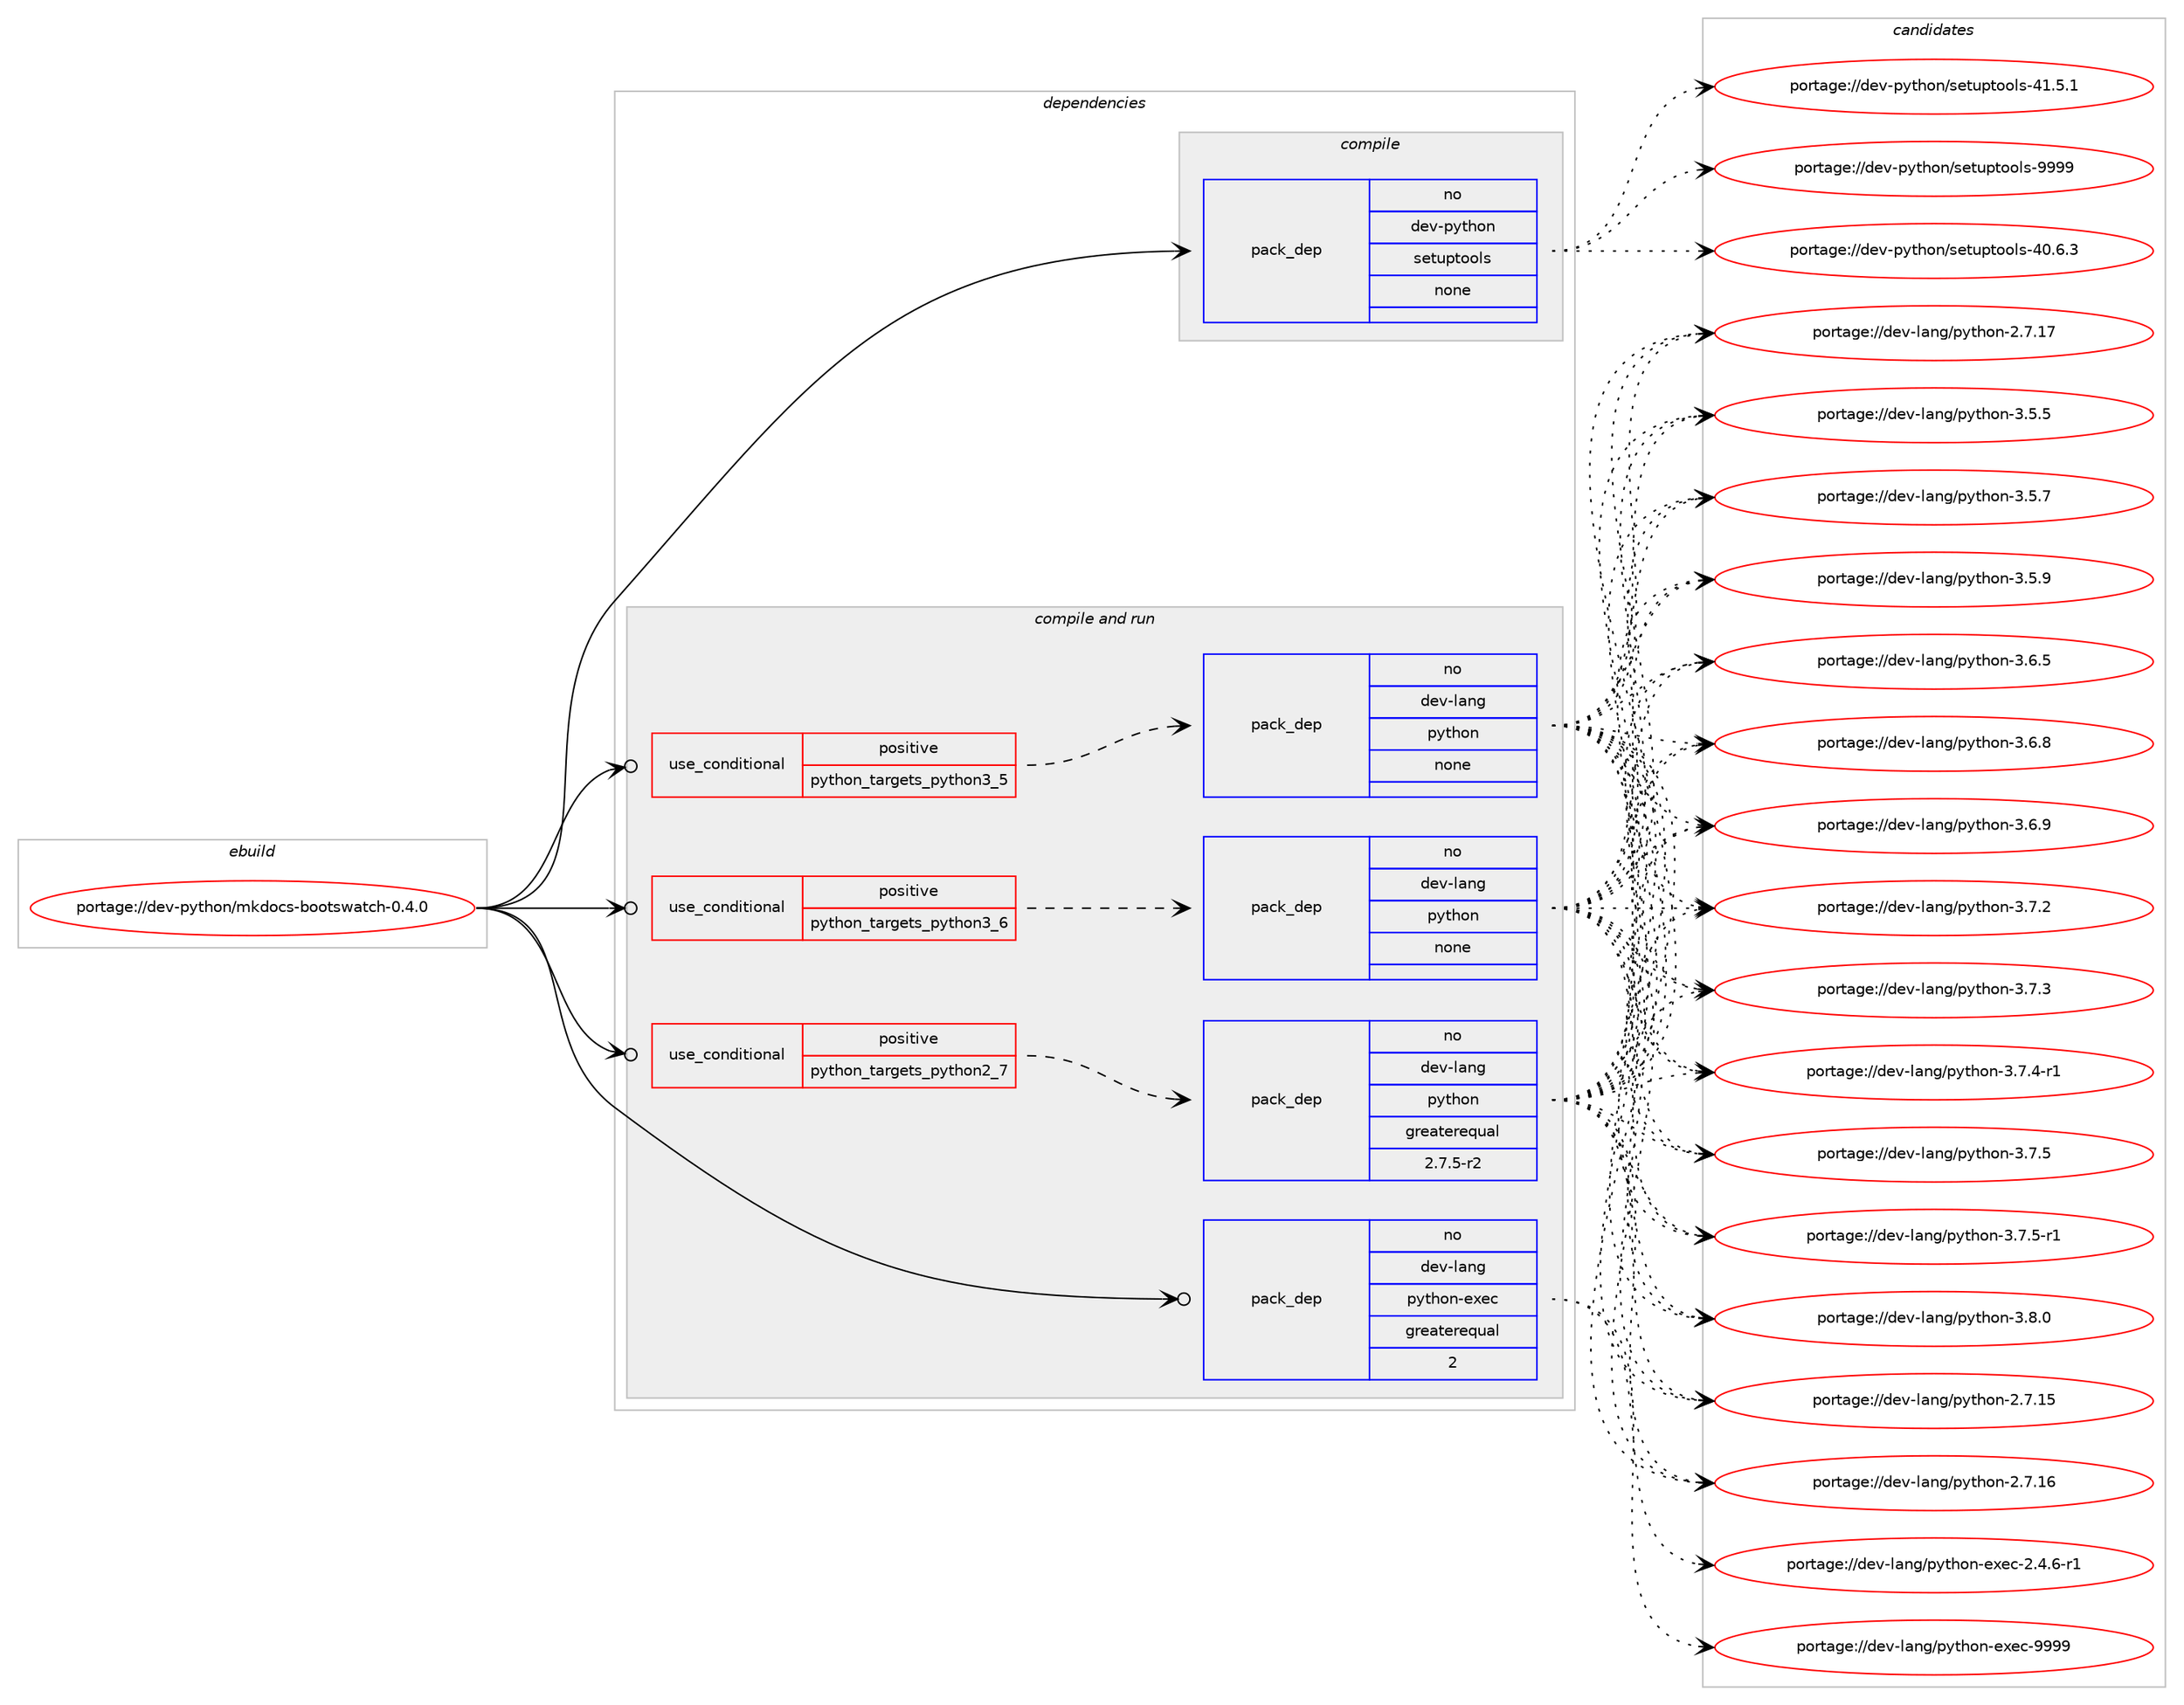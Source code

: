 digraph prolog {

# *************
# Graph options
# *************

newrank=true;
concentrate=true;
compound=true;
graph [rankdir=LR,fontname=Helvetica,fontsize=10,ranksep=1.5];#, ranksep=2.5, nodesep=0.2];
edge  [arrowhead=vee];
node  [fontname=Helvetica,fontsize=10];

# **********
# The ebuild
# **********

subgraph cluster_leftcol {
color=gray;
rank=same;
label=<<i>ebuild</i>>;
id [label="portage://dev-python/mkdocs-bootswatch-0.4.0", color=red, width=4, href="../dev-python/mkdocs-bootswatch-0.4.0.svg"];
}

# ****************
# The dependencies
# ****************

subgraph cluster_midcol {
color=gray;
label=<<i>dependencies</i>>;
subgraph cluster_compile {
fillcolor="#eeeeee";
style=filled;
label=<<i>compile</i>>;
subgraph pack114467 {
dependency149622 [label=<<TABLE BORDER="0" CELLBORDER="1" CELLSPACING="0" CELLPADDING="4" WIDTH="220"><TR><TD ROWSPAN="6" CELLPADDING="30">pack_dep</TD></TR><TR><TD WIDTH="110">no</TD></TR><TR><TD>dev-python</TD></TR><TR><TD>setuptools</TD></TR><TR><TD>none</TD></TR><TR><TD></TD></TR></TABLE>>, shape=none, color=blue];
}
id:e -> dependency149622:w [weight=20,style="solid",arrowhead="vee"];
}
subgraph cluster_compileandrun {
fillcolor="#eeeeee";
style=filled;
label=<<i>compile and run</i>>;
subgraph cond31829 {
dependency149623 [label=<<TABLE BORDER="0" CELLBORDER="1" CELLSPACING="0" CELLPADDING="4"><TR><TD ROWSPAN="3" CELLPADDING="10">use_conditional</TD></TR><TR><TD>positive</TD></TR><TR><TD>python_targets_python2_7</TD></TR></TABLE>>, shape=none, color=red];
subgraph pack114468 {
dependency149624 [label=<<TABLE BORDER="0" CELLBORDER="1" CELLSPACING="0" CELLPADDING="4" WIDTH="220"><TR><TD ROWSPAN="6" CELLPADDING="30">pack_dep</TD></TR><TR><TD WIDTH="110">no</TD></TR><TR><TD>dev-lang</TD></TR><TR><TD>python</TD></TR><TR><TD>greaterequal</TD></TR><TR><TD>2.7.5-r2</TD></TR></TABLE>>, shape=none, color=blue];
}
dependency149623:e -> dependency149624:w [weight=20,style="dashed",arrowhead="vee"];
}
id:e -> dependency149623:w [weight=20,style="solid",arrowhead="odotvee"];
subgraph cond31830 {
dependency149625 [label=<<TABLE BORDER="0" CELLBORDER="1" CELLSPACING="0" CELLPADDING="4"><TR><TD ROWSPAN="3" CELLPADDING="10">use_conditional</TD></TR><TR><TD>positive</TD></TR><TR><TD>python_targets_python3_5</TD></TR></TABLE>>, shape=none, color=red];
subgraph pack114469 {
dependency149626 [label=<<TABLE BORDER="0" CELLBORDER="1" CELLSPACING="0" CELLPADDING="4" WIDTH="220"><TR><TD ROWSPAN="6" CELLPADDING="30">pack_dep</TD></TR><TR><TD WIDTH="110">no</TD></TR><TR><TD>dev-lang</TD></TR><TR><TD>python</TD></TR><TR><TD>none</TD></TR><TR><TD></TD></TR></TABLE>>, shape=none, color=blue];
}
dependency149625:e -> dependency149626:w [weight=20,style="dashed",arrowhead="vee"];
}
id:e -> dependency149625:w [weight=20,style="solid",arrowhead="odotvee"];
subgraph cond31831 {
dependency149627 [label=<<TABLE BORDER="0" CELLBORDER="1" CELLSPACING="0" CELLPADDING="4"><TR><TD ROWSPAN="3" CELLPADDING="10">use_conditional</TD></TR><TR><TD>positive</TD></TR><TR><TD>python_targets_python3_6</TD></TR></TABLE>>, shape=none, color=red];
subgraph pack114470 {
dependency149628 [label=<<TABLE BORDER="0" CELLBORDER="1" CELLSPACING="0" CELLPADDING="4" WIDTH="220"><TR><TD ROWSPAN="6" CELLPADDING="30">pack_dep</TD></TR><TR><TD WIDTH="110">no</TD></TR><TR><TD>dev-lang</TD></TR><TR><TD>python</TD></TR><TR><TD>none</TD></TR><TR><TD></TD></TR></TABLE>>, shape=none, color=blue];
}
dependency149627:e -> dependency149628:w [weight=20,style="dashed",arrowhead="vee"];
}
id:e -> dependency149627:w [weight=20,style="solid",arrowhead="odotvee"];
subgraph pack114471 {
dependency149629 [label=<<TABLE BORDER="0" CELLBORDER="1" CELLSPACING="0" CELLPADDING="4" WIDTH="220"><TR><TD ROWSPAN="6" CELLPADDING="30">pack_dep</TD></TR><TR><TD WIDTH="110">no</TD></TR><TR><TD>dev-lang</TD></TR><TR><TD>python-exec</TD></TR><TR><TD>greaterequal</TD></TR><TR><TD>2</TD></TR></TABLE>>, shape=none, color=blue];
}
id:e -> dependency149629:w [weight=20,style="solid",arrowhead="odotvee"];
}
subgraph cluster_run {
fillcolor="#eeeeee";
style=filled;
label=<<i>run</i>>;
}
}

# **************
# The candidates
# **************

subgraph cluster_choices {
rank=same;
color=gray;
label=<<i>candidates</i>>;

subgraph choice114467 {
color=black;
nodesep=1;
choiceportage100101118451121211161041111104711510111611711211611111110811545524846544651 [label="portage://dev-python/setuptools-40.6.3", color=red, width=4,href="../dev-python/setuptools-40.6.3.svg"];
choiceportage100101118451121211161041111104711510111611711211611111110811545524946534649 [label="portage://dev-python/setuptools-41.5.1", color=red, width=4,href="../dev-python/setuptools-41.5.1.svg"];
choiceportage10010111845112121116104111110471151011161171121161111111081154557575757 [label="portage://dev-python/setuptools-9999", color=red, width=4,href="../dev-python/setuptools-9999.svg"];
dependency149622:e -> choiceportage100101118451121211161041111104711510111611711211611111110811545524846544651:w [style=dotted,weight="100"];
dependency149622:e -> choiceportage100101118451121211161041111104711510111611711211611111110811545524946534649:w [style=dotted,weight="100"];
dependency149622:e -> choiceportage10010111845112121116104111110471151011161171121161111111081154557575757:w [style=dotted,weight="100"];
}
subgraph choice114468 {
color=black;
nodesep=1;
choiceportage10010111845108971101034711212111610411111045504655464953 [label="portage://dev-lang/python-2.7.15", color=red, width=4,href="../dev-lang/python-2.7.15.svg"];
choiceportage10010111845108971101034711212111610411111045504655464954 [label="portage://dev-lang/python-2.7.16", color=red, width=4,href="../dev-lang/python-2.7.16.svg"];
choiceportage10010111845108971101034711212111610411111045504655464955 [label="portage://dev-lang/python-2.7.17", color=red, width=4,href="../dev-lang/python-2.7.17.svg"];
choiceportage100101118451089711010347112121116104111110455146534653 [label="portage://dev-lang/python-3.5.5", color=red, width=4,href="../dev-lang/python-3.5.5.svg"];
choiceportage100101118451089711010347112121116104111110455146534655 [label="portage://dev-lang/python-3.5.7", color=red, width=4,href="../dev-lang/python-3.5.7.svg"];
choiceportage100101118451089711010347112121116104111110455146534657 [label="portage://dev-lang/python-3.5.9", color=red, width=4,href="../dev-lang/python-3.5.9.svg"];
choiceportage100101118451089711010347112121116104111110455146544653 [label="portage://dev-lang/python-3.6.5", color=red, width=4,href="../dev-lang/python-3.6.5.svg"];
choiceportage100101118451089711010347112121116104111110455146544656 [label="portage://dev-lang/python-3.6.8", color=red, width=4,href="../dev-lang/python-3.6.8.svg"];
choiceportage100101118451089711010347112121116104111110455146544657 [label="portage://dev-lang/python-3.6.9", color=red, width=4,href="../dev-lang/python-3.6.9.svg"];
choiceportage100101118451089711010347112121116104111110455146554650 [label="portage://dev-lang/python-3.7.2", color=red, width=4,href="../dev-lang/python-3.7.2.svg"];
choiceportage100101118451089711010347112121116104111110455146554651 [label="portage://dev-lang/python-3.7.3", color=red, width=4,href="../dev-lang/python-3.7.3.svg"];
choiceportage1001011184510897110103471121211161041111104551465546524511449 [label="portage://dev-lang/python-3.7.4-r1", color=red, width=4,href="../dev-lang/python-3.7.4-r1.svg"];
choiceportage100101118451089711010347112121116104111110455146554653 [label="portage://dev-lang/python-3.7.5", color=red, width=4,href="../dev-lang/python-3.7.5.svg"];
choiceportage1001011184510897110103471121211161041111104551465546534511449 [label="portage://dev-lang/python-3.7.5-r1", color=red, width=4,href="../dev-lang/python-3.7.5-r1.svg"];
choiceportage100101118451089711010347112121116104111110455146564648 [label="portage://dev-lang/python-3.8.0", color=red, width=4,href="../dev-lang/python-3.8.0.svg"];
dependency149624:e -> choiceportage10010111845108971101034711212111610411111045504655464953:w [style=dotted,weight="100"];
dependency149624:e -> choiceportage10010111845108971101034711212111610411111045504655464954:w [style=dotted,weight="100"];
dependency149624:e -> choiceportage10010111845108971101034711212111610411111045504655464955:w [style=dotted,weight="100"];
dependency149624:e -> choiceportage100101118451089711010347112121116104111110455146534653:w [style=dotted,weight="100"];
dependency149624:e -> choiceportage100101118451089711010347112121116104111110455146534655:w [style=dotted,weight="100"];
dependency149624:e -> choiceportage100101118451089711010347112121116104111110455146534657:w [style=dotted,weight="100"];
dependency149624:e -> choiceportage100101118451089711010347112121116104111110455146544653:w [style=dotted,weight="100"];
dependency149624:e -> choiceportage100101118451089711010347112121116104111110455146544656:w [style=dotted,weight="100"];
dependency149624:e -> choiceportage100101118451089711010347112121116104111110455146544657:w [style=dotted,weight="100"];
dependency149624:e -> choiceportage100101118451089711010347112121116104111110455146554650:w [style=dotted,weight="100"];
dependency149624:e -> choiceportage100101118451089711010347112121116104111110455146554651:w [style=dotted,weight="100"];
dependency149624:e -> choiceportage1001011184510897110103471121211161041111104551465546524511449:w [style=dotted,weight="100"];
dependency149624:e -> choiceportage100101118451089711010347112121116104111110455146554653:w [style=dotted,weight="100"];
dependency149624:e -> choiceportage1001011184510897110103471121211161041111104551465546534511449:w [style=dotted,weight="100"];
dependency149624:e -> choiceportage100101118451089711010347112121116104111110455146564648:w [style=dotted,weight="100"];
}
subgraph choice114469 {
color=black;
nodesep=1;
choiceportage10010111845108971101034711212111610411111045504655464953 [label="portage://dev-lang/python-2.7.15", color=red, width=4,href="../dev-lang/python-2.7.15.svg"];
choiceportage10010111845108971101034711212111610411111045504655464954 [label="portage://dev-lang/python-2.7.16", color=red, width=4,href="../dev-lang/python-2.7.16.svg"];
choiceportage10010111845108971101034711212111610411111045504655464955 [label="portage://dev-lang/python-2.7.17", color=red, width=4,href="../dev-lang/python-2.7.17.svg"];
choiceportage100101118451089711010347112121116104111110455146534653 [label="portage://dev-lang/python-3.5.5", color=red, width=4,href="../dev-lang/python-3.5.5.svg"];
choiceportage100101118451089711010347112121116104111110455146534655 [label="portage://dev-lang/python-3.5.7", color=red, width=4,href="../dev-lang/python-3.5.7.svg"];
choiceportage100101118451089711010347112121116104111110455146534657 [label="portage://dev-lang/python-3.5.9", color=red, width=4,href="../dev-lang/python-3.5.9.svg"];
choiceportage100101118451089711010347112121116104111110455146544653 [label="portage://dev-lang/python-3.6.5", color=red, width=4,href="../dev-lang/python-3.6.5.svg"];
choiceportage100101118451089711010347112121116104111110455146544656 [label="portage://dev-lang/python-3.6.8", color=red, width=4,href="../dev-lang/python-3.6.8.svg"];
choiceportage100101118451089711010347112121116104111110455146544657 [label="portage://dev-lang/python-3.6.9", color=red, width=4,href="../dev-lang/python-3.6.9.svg"];
choiceportage100101118451089711010347112121116104111110455146554650 [label="portage://dev-lang/python-3.7.2", color=red, width=4,href="../dev-lang/python-3.7.2.svg"];
choiceportage100101118451089711010347112121116104111110455146554651 [label="portage://dev-lang/python-3.7.3", color=red, width=4,href="../dev-lang/python-3.7.3.svg"];
choiceportage1001011184510897110103471121211161041111104551465546524511449 [label="portage://dev-lang/python-3.7.4-r1", color=red, width=4,href="../dev-lang/python-3.7.4-r1.svg"];
choiceportage100101118451089711010347112121116104111110455146554653 [label="portage://dev-lang/python-3.7.5", color=red, width=4,href="../dev-lang/python-3.7.5.svg"];
choiceportage1001011184510897110103471121211161041111104551465546534511449 [label="portage://dev-lang/python-3.7.5-r1", color=red, width=4,href="../dev-lang/python-3.7.5-r1.svg"];
choiceportage100101118451089711010347112121116104111110455146564648 [label="portage://dev-lang/python-3.8.0", color=red, width=4,href="../dev-lang/python-3.8.0.svg"];
dependency149626:e -> choiceportage10010111845108971101034711212111610411111045504655464953:w [style=dotted,weight="100"];
dependency149626:e -> choiceportage10010111845108971101034711212111610411111045504655464954:w [style=dotted,weight="100"];
dependency149626:e -> choiceportage10010111845108971101034711212111610411111045504655464955:w [style=dotted,weight="100"];
dependency149626:e -> choiceportage100101118451089711010347112121116104111110455146534653:w [style=dotted,weight="100"];
dependency149626:e -> choiceportage100101118451089711010347112121116104111110455146534655:w [style=dotted,weight="100"];
dependency149626:e -> choiceportage100101118451089711010347112121116104111110455146534657:w [style=dotted,weight="100"];
dependency149626:e -> choiceportage100101118451089711010347112121116104111110455146544653:w [style=dotted,weight="100"];
dependency149626:e -> choiceportage100101118451089711010347112121116104111110455146544656:w [style=dotted,weight="100"];
dependency149626:e -> choiceportage100101118451089711010347112121116104111110455146544657:w [style=dotted,weight="100"];
dependency149626:e -> choiceportage100101118451089711010347112121116104111110455146554650:w [style=dotted,weight="100"];
dependency149626:e -> choiceportage100101118451089711010347112121116104111110455146554651:w [style=dotted,weight="100"];
dependency149626:e -> choiceportage1001011184510897110103471121211161041111104551465546524511449:w [style=dotted,weight="100"];
dependency149626:e -> choiceportage100101118451089711010347112121116104111110455146554653:w [style=dotted,weight="100"];
dependency149626:e -> choiceportage1001011184510897110103471121211161041111104551465546534511449:w [style=dotted,weight="100"];
dependency149626:e -> choiceportage100101118451089711010347112121116104111110455146564648:w [style=dotted,weight="100"];
}
subgraph choice114470 {
color=black;
nodesep=1;
choiceportage10010111845108971101034711212111610411111045504655464953 [label="portage://dev-lang/python-2.7.15", color=red, width=4,href="../dev-lang/python-2.7.15.svg"];
choiceportage10010111845108971101034711212111610411111045504655464954 [label="portage://dev-lang/python-2.7.16", color=red, width=4,href="../dev-lang/python-2.7.16.svg"];
choiceportage10010111845108971101034711212111610411111045504655464955 [label="portage://dev-lang/python-2.7.17", color=red, width=4,href="../dev-lang/python-2.7.17.svg"];
choiceportage100101118451089711010347112121116104111110455146534653 [label="portage://dev-lang/python-3.5.5", color=red, width=4,href="../dev-lang/python-3.5.5.svg"];
choiceportage100101118451089711010347112121116104111110455146534655 [label="portage://dev-lang/python-3.5.7", color=red, width=4,href="../dev-lang/python-3.5.7.svg"];
choiceportage100101118451089711010347112121116104111110455146534657 [label="portage://dev-lang/python-3.5.9", color=red, width=4,href="../dev-lang/python-3.5.9.svg"];
choiceportage100101118451089711010347112121116104111110455146544653 [label="portage://dev-lang/python-3.6.5", color=red, width=4,href="../dev-lang/python-3.6.5.svg"];
choiceportage100101118451089711010347112121116104111110455146544656 [label="portage://dev-lang/python-3.6.8", color=red, width=4,href="../dev-lang/python-3.6.8.svg"];
choiceportage100101118451089711010347112121116104111110455146544657 [label="portage://dev-lang/python-3.6.9", color=red, width=4,href="../dev-lang/python-3.6.9.svg"];
choiceportage100101118451089711010347112121116104111110455146554650 [label="portage://dev-lang/python-3.7.2", color=red, width=4,href="../dev-lang/python-3.7.2.svg"];
choiceportage100101118451089711010347112121116104111110455146554651 [label="portage://dev-lang/python-3.7.3", color=red, width=4,href="../dev-lang/python-3.7.3.svg"];
choiceportage1001011184510897110103471121211161041111104551465546524511449 [label="portage://dev-lang/python-3.7.4-r1", color=red, width=4,href="../dev-lang/python-3.7.4-r1.svg"];
choiceportage100101118451089711010347112121116104111110455146554653 [label="portage://dev-lang/python-3.7.5", color=red, width=4,href="../dev-lang/python-3.7.5.svg"];
choiceportage1001011184510897110103471121211161041111104551465546534511449 [label="portage://dev-lang/python-3.7.5-r1", color=red, width=4,href="../dev-lang/python-3.7.5-r1.svg"];
choiceportage100101118451089711010347112121116104111110455146564648 [label="portage://dev-lang/python-3.8.0", color=red, width=4,href="../dev-lang/python-3.8.0.svg"];
dependency149628:e -> choiceportage10010111845108971101034711212111610411111045504655464953:w [style=dotted,weight="100"];
dependency149628:e -> choiceportage10010111845108971101034711212111610411111045504655464954:w [style=dotted,weight="100"];
dependency149628:e -> choiceportage10010111845108971101034711212111610411111045504655464955:w [style=dotted,weight="100"];
dependency149628:e -> choiceportage100101118451089711010347112121116104111110455146534653:w [style=dotted,weight="100"];
dependency149628:e -> choiceportage100101118451089711010347112121116104111110455146534655:w [style=dotted,weight="100"];
dependency149628:e -> choiceportage100101118451089711010347112121116104111110455146534657:w [style=dotted,weight="100"];
dependency149628:e -> choiceportage100101118451089711010347112121116104111110455146544653:w [style=dotted,weight="100"];
dependency149628:e -> choiceportage100101118451089711010347112121116104111110455146544656:w [style=dotted,weight="100"];
dependency149628:e -> choiceportage100101118451089711010347112121116104111110455146544657:w [style=dotted,weight="100"];
dependency149628:e -> choiceportage100101118451089711010347112121116104111110455146554650:w [style=dotted,weight="100"];
dependency149628:e -> choiceportage100101118451089711010347112121116104111110455146554651:w [style=dotted,weight="100"];
dependency149628:e -> choiceportage1001011184510897110103471121211161041111104551465546524511449:w [style=dotted,weight="100"];
dependency149628:e -> choiceportage100101118451089711010347112121116104111110455146554653:w [style=dotted,weight="100"];
dependency149628:e -> choiceportage1001011184510897110103471121211161041111104551465546534511449:w [style=dotted,weight="100"];
dependency149628:e -> choiceportage100101118451089711010347112121116104111110455146564648:w [style=dotted,weight="100"];
}
subgraph choice114471 {
color=black;
nodesep=1;
choiceportage10010111845108971101034711212111610411111045101120101994550465246544511449 [label="portage://dev-lang/python-exec-2.4.6-r1", color=red, width=4,href="../dev-lang/python-exec-2.4.6-r1.svg"];
choiceportage10010111845108971101034711212111610411111045101120101994557575757 [label="portage://dev-lang/python-exec-9999", color=red, width=4,href="../dev-lang/python-exec-9999.svg"];
dependency149629:e -> choiceportage10010111845108971101034711212111610411111045101120101994550465246544511449:w [style=dotted,weight="100"];
dependency149629:e -> choiceportage10010111845108971101034711212111610411111045101120101994557575757:w [style=dotted,weight="100"];
}
}

}
